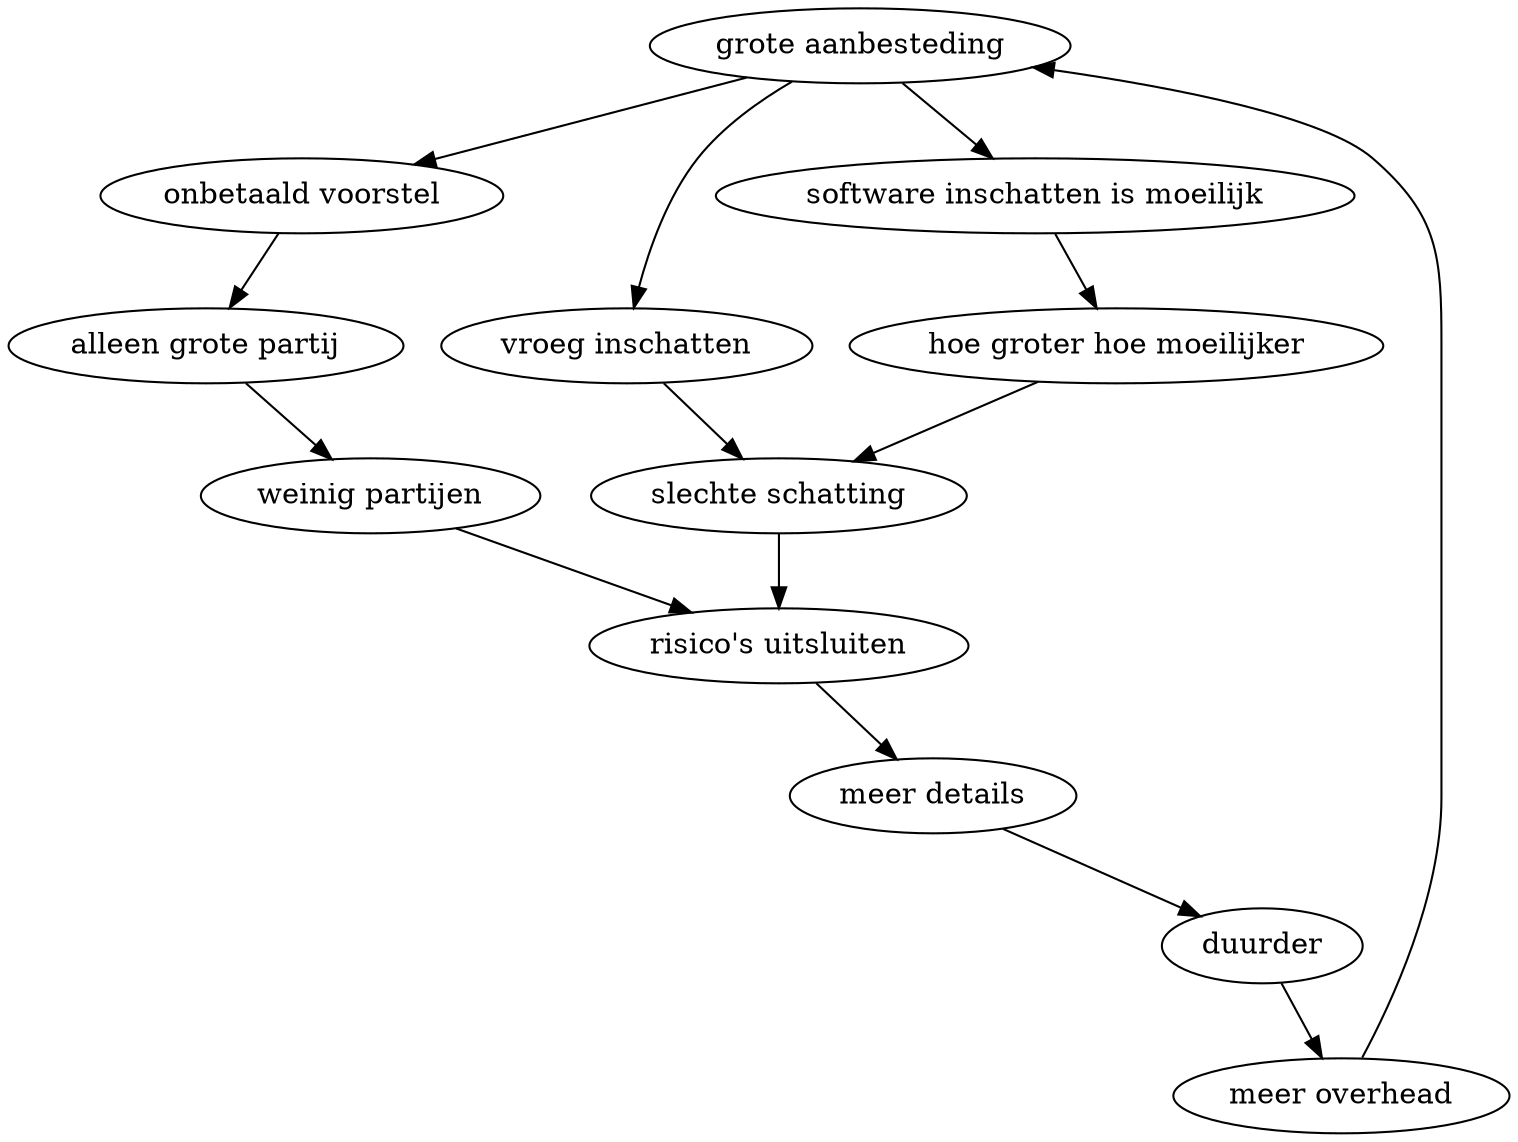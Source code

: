 digraph{

  "grote aanbesteding" -> "onbetaald voorstel";
  "onbetaald voorstel" -> "alleen grote partij";
  "alleen grote partij"-> "weinig partijen";
  "weinig partijen" -> "risico's uitsluiten"
 "grote aanbesteding" -> "vroeg inschatten";
 "grote aanbesteding" -> "software inschatten is moeilijk"
 "software inschatten is moeilijk" -> "hoe groter hoe moeilijker" 
"hoe groter hoe moeilijker" -> "slechte schatting"
"vroeg inschatten" -> "slechte schatting"
"slechte schatting" -> "risico's uitsluiten"
"risico's uitsluiten" -> "meer details"
"meer details" -> "duurder"
"duurder" -> "meer overhead"
"meer overhead" -> "grote aanbesteding"
}
